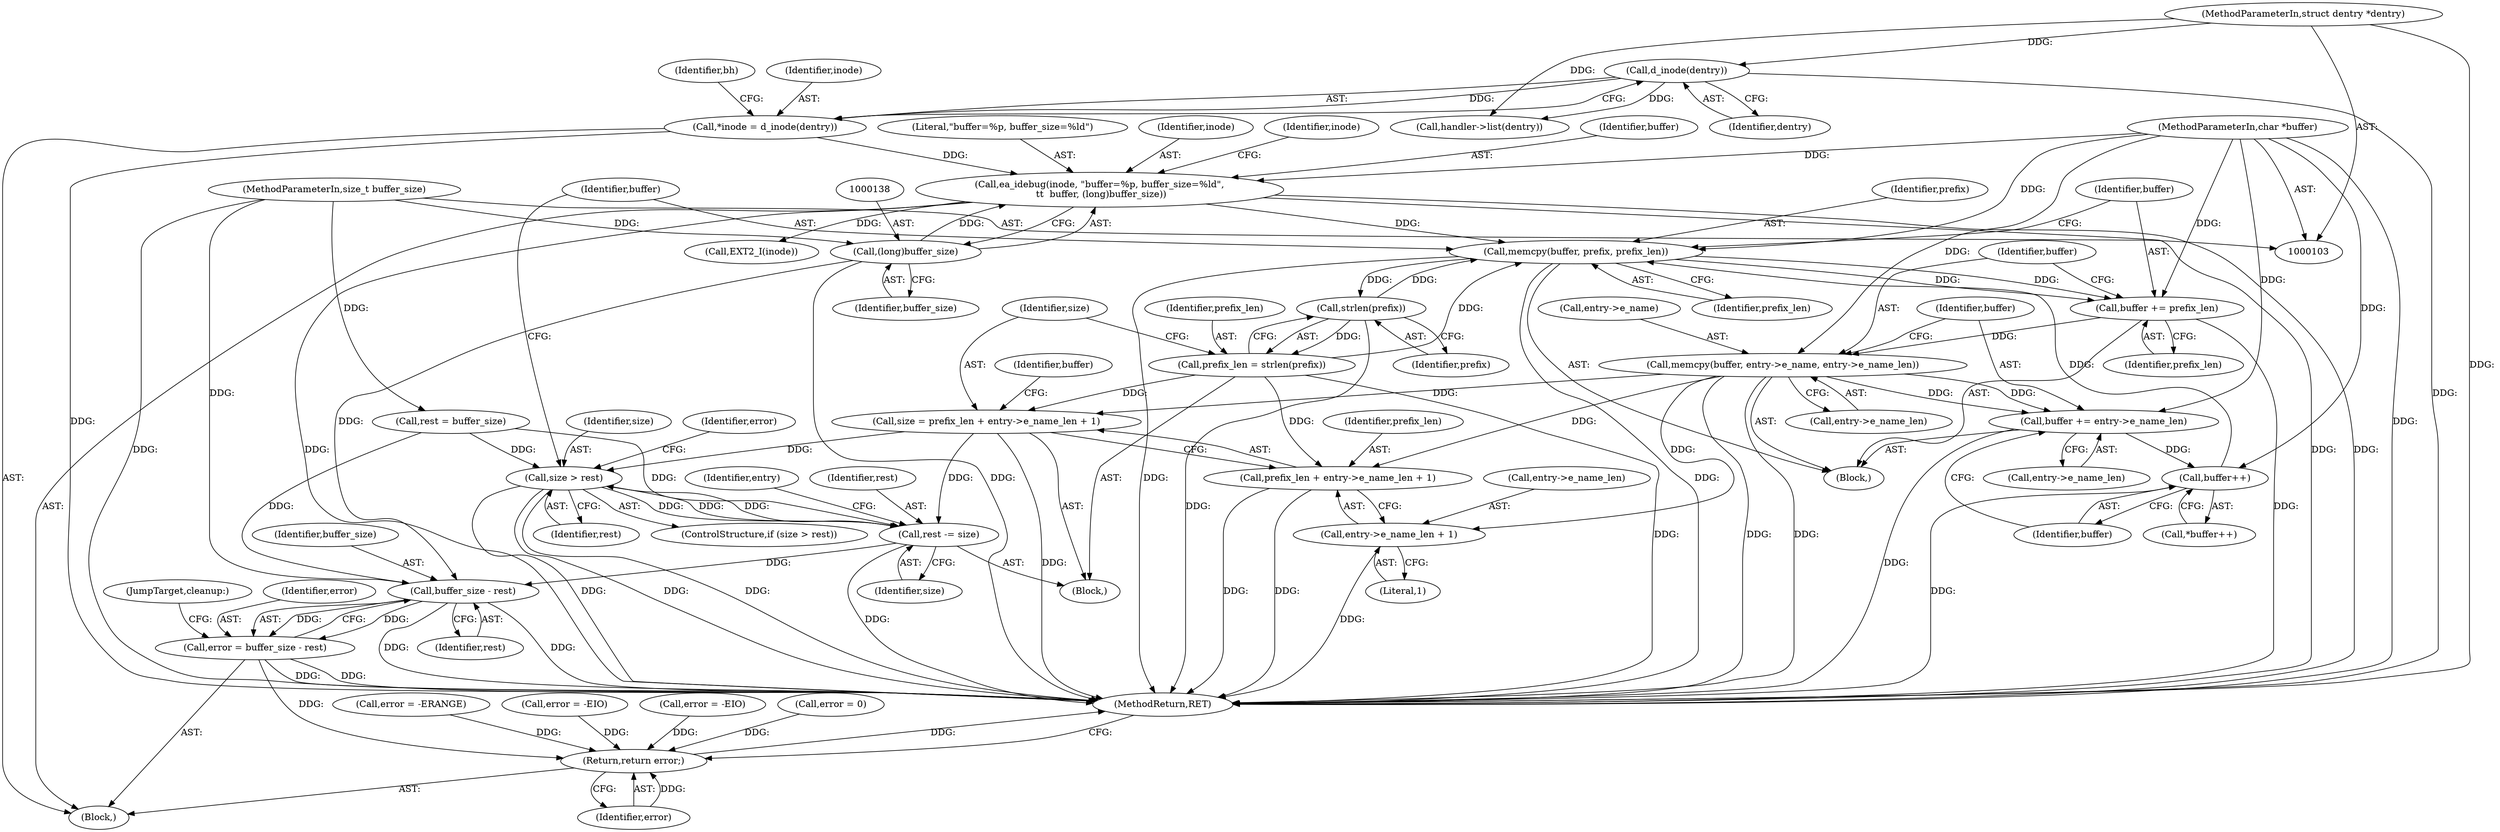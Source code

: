 digraph "0_linux_be0726d33cb8f411945884664924bed3cb8c70ee_8@API" {
"1000332" [label="(Call,memcpy(buffer, prefix, prefix_len))"];
"1000133" [label="(Call,ea_idebug(inode, \"buffer=%p, buffer_size=%ld\",\n \t\t  buffer, (long)buffer_size))"];
"1000109" [label="(Call,*inode = d_inode(dentry))"];
"1000111" [label="(Call,d_inode(dentry))"];
"1000104" [label="(MethodParameterIn,struct dentry *dentry)"];
"1000105" [label="(MethodParameterIn,char *buffer)"];
"1000137" [label="(Call,(long)buffer_size)"];
"1000106" [label="(MethodParameterIn,size_t buffer_size)"];
"1000354" [label="(Call,buffer++)"];
"1000347" [label="(Call,buffer += entry->e_name_len)"];
"1000339" [label="(Call,memcpy(buffer, entry->e_name, entry->e_name_len))"];
"1000336" [label="(Call,buffer += prefix_len)"];
"1000332" [label="(Call,memcpy(buffer, prefix, prefix_len))"];
"1000307" [label="(Call,strlen(prefix))"];
"1000305" [label="(Call,prefix_len = strlen(prefix))"];
"1000310" [label="(Call,size = prefix_len + entry->e_name_len + 1)"];
"1000323" [label="(Call,size > rest)"];
"1000357" [label="(Call,rest -= size)"];
"1000362" [label="(Call,buffer_size - rest)"];
"1000360" [label="(Call,error = buffer_size - rest)"];
"1000374" [label="(Return,return error;)"];
"1000312" [label="(Call,prefix_len + entry->e_name_len + 1)"];
"1000314" [label="(Call,entry->e_name_len + 1)"];
"1000337" [label="(Identifier,buffer)"];
"1000365" [label="(JumpTarget,cleanup:)"];
"1000334" [label="(Identifier,prefix)"];
"1000336" [label="(Call,buffer += prefix_len)"];
"1000327" [label="(Call,error = -ERANGE)"];
"1000354" [label="(Call,buffer++)"];
"1000321" [label="(Block,)"];
"1000344" [label="(Call,entry->e_name_len)"];
"1000320" [label="(Identifier,buffer)"];
"1000363" [label="(Identifier,buffer_size)"];
"1000105" [label="(MethodParameterIn,char *buffer)"];
"1000323" [label="(Call,size > rest)"];
"1000314" [label="(Call,entry->e_name_len + 1)"];
"1000110" [label="(Identifier,inode)"];
"1000353" [label="(Call,*buffer++)"];
"1000348" [label="(Identifier,buffer)"];
"1000115" [label="(Identifier,bh)"];
"1000315" [label="(Call,entry->e_name_len)"];
"1000173" [label="(Call,error = -EIO)"];
"1000136" [label="(Identifier,buffer)"];
"1000375" [label="(Identifier,error)"];
"1000325" [label="(Identifier,rest)"];
"1000312" [label="(Call,prefix_len + entry->e_name_len + 1)"];
"1000332" [label="(Call,memcpy(buffer, prefix, prefix_len))"];
"1000135" [label="(Literal,\"buffer=%p, buffer_size=%ld\")"];
"1000300" [label="(Block,)"];
"1000359" [label="(Identifier,size)"];
"1000374" [label="(Return,return error;)"];
"1000308" [label="(Identifier,prefix)"];
"1000311" [label="(Identifier,size)"];
"1000111" [label="(Call,d_inode(dentry))"];
"1000347" [label="(Call,buffer += entry->e_name_len)"];
"1000355" [label="(Identifier,buffer)"];
"1000349" [label="(Call,entry->e_name_len)"];
"1000357" [label="(Call,rest -= size)"];
"1000106" [label="(MethodParameterIn,size_t buffer_size)"];
"1000310" [label="(Call,size = prefix_len + entry->e_name_len + 1)"];
"1000112" [label="(Identifier,dentry)"];
"1000133" [label="(Call,ea_idebug(inode, \"buffer=%p, buffer_size=%ld\",\n \t\t  buffer, (long)buffer_size))"];
"1000107" [label="(Block,)"];
"1000134" [label="(Identifier,inode)"];
"1000313" [label="(Identifier,prefix_len)"];
"1000339" [label="(Call,memcpy(buffer, entry->e_name, entry->e_name_len))"];
"1000298" [label="(Call,handler->list(dentry))"];
"1000376" [label="(MethodReturn,RET)"];
"1000340" [label="(Identifier,buffer)"];
"1000104" [label="(MethodParameterIn,struct dentry *dentry)"];
"1000305" [label="(Call,prefix_len = strlen(prefix))"];
"1000364" [label="(Identifier,rest)"];
"1000324" [label="(Identifier,size)"];
"1000333" [label="(Identifier,buffer)"];
"1000341" [label="(Call,entry->e_name)"];
"1000306" [label="(Identifier,prefix_len)"];
"1000139" [label="(Identifier,buffer_size)"];
"1000318" [label="(Literal,1)"];
"1000120" [label="(Call,rest = buffer_size)"];
"1000137" [label="(Call,(long)buffer_size)"];
"1000360" [label="(Call,error = buffer_size - rest)"];
"1000328" [label="(Identifier,error)"];
"1000307" [label="(Call,strlen(prefix))"];
"1000234" [label="(Call,error = -EIO)"];
"1000322" [label="(ControlStructure,if (size > rest))"];
"1000146" [label="(Call,error = 0)"];
"1000279" [label="(Identifier,entry)"];
"1000143" [label="(Call,EXT2_I(inode))"];
"1000338" [label="(Identifier,prefix_len)"];
"1000335" [label="(Identifier,prefix_len)"];
"1000361" [label="(Identifier,error)"];
"1000109" [label="(Call,*inode = d_inode(dentry))"];
"1000362" [label="(Call,buffer_size - rest)"];
"1000358" [label="(Identifier,rest)"];
"1000144" [label="(Identifier,inode)"];
"1000332" -> "1000321"  [label="AST: "];
"1000332" -> "1000335"  [label="CFG: "];
"1000333" -> "1000332"  [label="AST: "];
"1000334" -> "1000332"  [label="AST: "];
"1000335" -> "1000332"  [label="AST: "];
"1000337" -> "1000332"  [label="CFG: "];
"1000332" -> "1000376"  [label="DDG: "];
"1000332" -> "1000376"  [label="DDG: "];
"1000332" -> "1000307"  [label="DDG: "];
"1000133" -> "1000332"  [label="DDG: "];
"1000354" -> "1000332"  [label="DDG: "];
"1000105" -> "1000332"  [label="DDG: "];
"1000307" -> "1000332"  [label="DDG: "];
"1000305" -> "1000332"  [label="DDG: "];
"1000332" -> "1000336"  [label="DDG: "];
"1000332" -> "1000336"  [label="DDG: "];
"1000133" -> "1000107"  [label="AST: "];
"1000133" -> "1000137"  [label="CFG: "];
"1000134" -> "1000133"  [label="AST: "];
"1000135" -> "1000133"  [label="AST: "];
"1000136" -> "1000133"  [label="AST: "];
"1000137" -> "1000133"  [label="AST: "];
"1000144" -> "1000133"  [label="CFG: "];
"1000133" -> "1000376"  [label="DDG: "];
"1000133" -> "1000376"  [label="DDG: "];
"1000133" -> "1000376"  [label="DDG: "];
"1000109" -> "1000133"  [label="DDG: "];
"1000105" -> "1000133"  [label="DDG: "];
"1000137" -> "1000133"  [label="DDG: "];
"1000133" -> "1000143"  [label="DDG: "];
"1000109" -> "1000107"  [label="AST: "];
"1000109" -> "1000111"  [label="CFG: "];
"1000110" -> "1000109"  [label="AST: "];
"1000111" -> "1000109"  [label="AST: "];
"1000115" -> "1000109"  [label="CFG: "];
"1000109" -> "1000376"  [label="DDG: "];
"1000111" -> "1000109"  [label="DDG: "];
"1000111" -> "1000112"  [label="CFG: "];
"1000112" -> "1000111"  [label="AST: "];
"1000111" -> "1000376"  [label="DDG: "];
"1000104" -> "1000111"  [label="DDG: "];
"1000111" -> "1000298"  [label="DDG: "];
"1000104" -> "1000103"  [label="AST: "];
"1000104" -> "1000376"  [label="DDG: "];
"1000104" -> "1000298"  [label="DDG: "];
"1000105" -> "1000103"  [label="AST: "];
"1000105" -> "1000376"  [label="DDG: "];
"1000105" -> "1000336"  [label="DDG: "];
"1000105" -> "1000339"  [label="DDG: "];
"1000105" -> "1000347"  [label="DDG: "];
"1000105" -> "1000354"  [label="DDG: "];
"1000137" -> "1000139"  [label="CFG: "];
"1000138" -> "1000137"  [label="AST: "];
"1000139" -> "1000137"  [label="AST: "];
"1000137" -> "1000376"  [label="DDG: "];
"1000106" -> "1000137"  [label="DDG: "];
"1000137" -> "1000362"  [label="DDG: "];
"1000106" -> "1000103"  [label="AST: "];
"1000106" -> "1000376"  [label="DDG: "];
"1000106" -> "1000120"  [label="DDG: "];
"1000106" -> "1000362"  [label="DDG: "];
"1000354" -> "1000353"  [label="AST: "];
"1000354" -> "1000355"  [label="CFG: "];
"1000355" -> "1000354"  [label="AST: "];
"1000353" -> "1000354"  [label="CFG: "];
"1000354" -> "1000376"  [label="DDG: "];
"1000347" -> "1000354"  [label="DDG: "];
"1000347" -> "1000321"  [label="AST: "];
"1000347" -> "1000349"  [label="CFG: "];
"1000348" -> "1000347"  [label="AST: "];
"1000349" -> "1000347"  [label="AST: "];
"1000355" -> "1000347"  [label="CFG: "];
"1000347" -> "1000376"  [label="DDG: "];
"1000339" -> "1000347"  [label="DDG: "];
"1000339" -> "1000347"  [label="DDG: "];
"1000339" -> "1000321"  [label="AST: "];
"1000339" -> "1000344"  [label="CFG: "];
"1000340" -> "1000339"  [label="AST: "];
"1000341" -> "1000339"  [label="AST: "];
"1000344" -> "1000339"  [label="AST: "];
"1000348" -> "1000339"  [label="CFG: "];
"1000339" -> "1000376"  [label="DDG: "];
"1000339" -> "1000376"  [label="DDG: "];
"1000339" -> "1000310"  [label="DDG: "];
"1000339" -> "1000312"  [label="DDG: "];
"1000339" -> "1000314"  [label="DDG: "];
"1000336" -> "1000339"  [label="DDG: "];
"1000336" -> "1000321"  [label="AST: "];
"1000336" -> "1000338"  [label="CFG: "];
"1000337" -> "1000336"  [label="AST: "];
"1000338" -> "1000336"  [label="AST: "];
"1000340" -> "1000336"  [label="CFG: "];
"1000336" -> "1000376"  [label="DDG: "];
"1000307" -> "1000305"  [label="AST: "];
"1000307" -> "1000308"  [label="CFG: "];
"1000308" -> "1000307"  [label="AST: "];
"1000305" -> "1000307"  [label="CFG: "];
"1000307" -> "1000376"  [label="DDG: "];
"1000307" -> "1000305"  [label="DDG: "];
"1000305" -> "1000300"  [label="AST: "];
"1000306" -> "1000305"  [label="AST: "];
"1000311" -> "1000305"  [label="CFG: "];
"1000305" -> "1000376"  [label="DDG: "];
"1000305" -> "1000310"  [label="DDG: "];
"1000305" -> "1000312"  [label="DDG: "];
"1000310" -> "1000300"  [label="AST: "];
"1000310" -> "1000312"  [label="CFG: "];
"1000311" -> "1000310"  [label="AST: "];
"1000312" -> "1000310"  [label="AST: "];
"1000320" -> "1000310"  [label="CFG: "];
"1000310" -> "1000376"  [label="DDG: "];
"1000310" -> "1000323"  [label="DDG: "];
"1000310" -> "1000357"  [label="DDG: "];
"1000323" -> "1000322"  [label="AST: "];
"1000323" -> "1000325"  [label="CFG: "];
"1000324" -> "1000323"  [label="AST: "];
"1000325" -> "1000323"  [label="AST: "];
"1000328" -> "1000323"  [label="CFG: "];
"1000333" -> "1000323"  [label="CFG: "];
"1000323" -> "1000376"  [label="DDG: "];
"1000323" -> "1000376"  [label="DDG: "];
"1000323" -> "1000376"  [label="DDG: "];
"1000120" -> "1000323"  [label="DDG: "];
"1000357" -> "1000323"  [label="DDG: "];
"1000323" -> "1000357"  [label="DDG: "];
"1000323" -> "1000357"  [label="DDG: "];
"1000357" -> "1000300"  [label="AST: "];
"1000357" -> "1000359"  [label="CFG: "];
"1000358" -> "1000357"  [label="AST: "];
"1000359" -> "1000357"  [label="AST: "];
"1000279" -> "1000357"  [label="CFG: "];
"1000357" -> "1000376"  [label="DDG: "];
"1000120" -> "1000357"  [label="DDG: "];
"1000357" -> "1000362"  [label="DDG: "];
"1000362" -> "1000360"  [label="AST: "];
"1000362" -> "1000364"  [label="CFG: "];
"1000363" -> "1000362"  [label="AST: "];
"1000364" -> "1000362"  [label="AST: "];
"1000360" -> "1000362"  [label="CFG: "];
"1000362" -> "1000376"  [label="DDG: "];
"1000362" -> "1000376"  [label="DDG: "];
"1000362" -> "1000360"  [label="DDG: "];
"1000362" -> "1000360"  [label="DDG: "];
"1000120" -> "1000362"  [label="DDG: "];
"1000360" -> "1000107"  [label="AST: "];
"1000361" -> "1000360"  [label="AST: "];
"1000365" -> "1000360"  [label="CFG: "];
"1000360" -> "1000376"  [label="DDG: "];
"1000360" -> "1000376"  [label="DDG: "];
"1000360" -> "1000374"  [label="DDG: "];
"1000374" -> "1000107"  [label="AST: "];
"1000374" -> "1000375"  [label="CFG: "];
"1000375" -> "1000374"  [label="AST: "];
"1000376" -> "1000374"  [label="CFG: "];
"1000374" -> "1000376"  [label="DDG: "];
"1000375" -> "1000374"  [label="DDG: "];
"1000234" -> "1000374"  [label="DDG: "];
"1000327" -> "1000374"  [label="DDG: "];
"1000146" -> "1000374"  [label="DDG: "];
"1000173" -> "1000374"  [label="DDG: "];
"1000312" -> "1000314"  [label="CFG: "];
"1000313" -> "1000312"  [label="AST: "];
"1000314" -> "1000312"  [label="AST: "];
"1000312" -> "1000376"  [label="DDG: "];
"1000312" -> "1000376"  [label="DDG: "];
"1000314" -> "1000318"  [label="CFG: "];
"1000315" -> "1000314"  [label="AST: "];
"1000318" -> "1000314"  [label="AST: "];
"1000314" -> "1000376"  [label="DDG: "];
}
